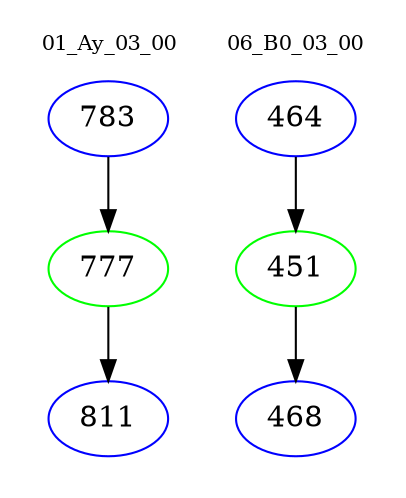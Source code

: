 digraph{
subgraph cluster_0 {
color = white
label = "01_Ay_03_00";
fontsize=10;
T0_783 [label="783", color="blue"]
T0_783 -> T0_777 [color="black"]
T0_777 [label="777", color="green"]
T0_777 -> T0_811 [color="black"]
T0_811 [label="811", color="blue"]
}
subgraph cluster_1 {
color = white
label = "06_B0_03_00";
fontsize=10;
T1_464 [label="464", color="blue"]
T1_464 -> T1_451 [color="black"]
T1_451 [label="451", color="green"]
T1_451 -> T1_468 [color="black"]
T1_468 [label="468", color="blue"]
}
}
